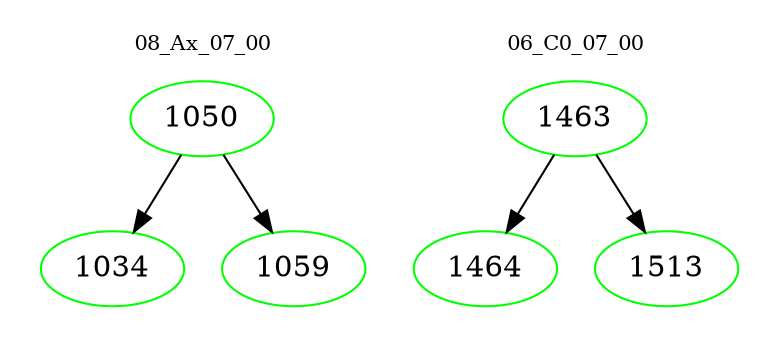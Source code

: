 digraph{
subgraph cluster_0 {
color = white
label = "08_Ax_07_00";
fontsize=10;
T0_1050 [label="1050", color="green"]
T0_1050 -> T0_1034 [color="black"]
T0_1034 [label="1034", color="green"]
T0_1050 -> T0_1059 [color="black"]
T0_1059 [label="1059", color="green"]
}
subgraph cluster_1 {
color = white
label = "06_C0_07_00";
fontsize=10;
T1_1463 [label="1463", color="green"]
T1_1463 -> T1_1464 [color="black"]
T1_1464 [label="1464", color="green"]
T1_1463 -> T1_1513 [color="black"]
T1_1513 [label="1513", color="green"]
}
}
